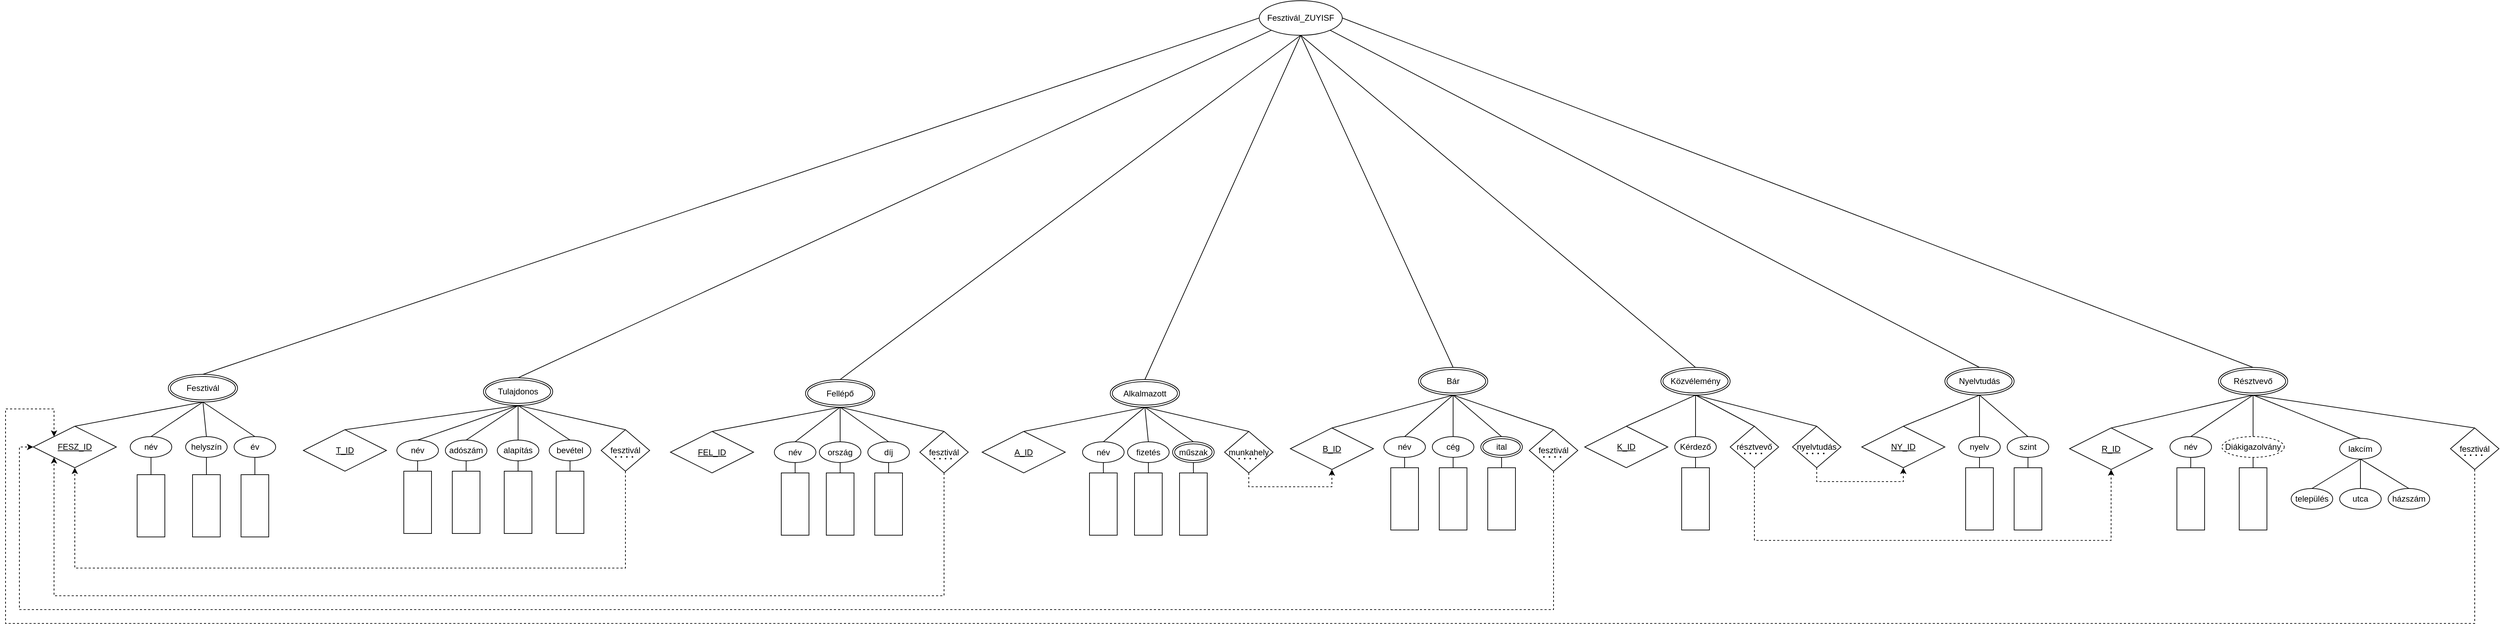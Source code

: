 <mxfile version="21.8.2" type="device">
  <diagram name="1 oldal" id="IYVcA7oQ9cyChjYhnWGt">
    <mxGraphModel dx="2390" dy="1263" grid="1" gridSize="10" guides="1" tooltips="1" connect="1" arrows="1" fold="1" page="1" pageScale="1" pageWidth="3300" pageHeight="4681" math="0" shadow="0">
      <root>
        <mxCell id="0" />
        <mxCell id="1" parent="0" />
        <mxCell id="JYLx7IT0yjpOkWcfXpyr-12" value="FEL_ID" style="shape=rhombus;perimeter=rhombusPerimeter;whiteSpace=wrap;html=1;align=center;fontStyle=4" parent="1" vertex="1">
          <mxGeometry x="1220" y="1172.5" width="120" height="60" as="geometry" />
        </mxCell>
        <mxCell id="JYLx7IT0yjpOkWcfXpyr-13" value="FESZ_ID" style="shape=rhombus;perimeter=rhombusPerimeter;whiteSpace=wrap;html=1;align=center;fontStyle=4" parent="1" vertex="1">
          <mxGeometry x="300" y="1165" width="120" height="60" as="geometry" />
        </mxCell>
        <mxCell id="JYLx7IT0yjpOkWcfXpyr-14" value="B_ID" style="shape=rhombus;perimeter=rhombusPerimeter;whiteSpace=wrap;html=1;align=center;fontStyle=4" parent="1" vertex="1">
          <mxGeometry x="2115" y="1167.5" width="120" height="60" as="geometry" />
        </mxCell>
        <mxCell id="JYLx7IT0yjpOkWcfXpyr-15" value="A_ID" style="shape=rhombus;perimeter=rhombusPerimeter;whiteSpace=wrap;html=1;align=center;fontStyle=4" parent="1" vertex="1">
          <mxGeometry x="1670" y="1172.5" width="120" height="60" as="geometry" />
        </mxCell>
        <mxCell id="JYLx7IT0yjpOkWcfXpyr-16" value="R_ID" style="shape=rhombus;perimeter=rhombusPerimeter;whiteSpace=wrap;html=1;align=center;fontStyle=4" parent="1" vertex="1">
          <mxGeometry x="3240" y="1167.5" width="120" height="60" as="geometry" />
        </mxCell>
        <mxCell id="JYLx7IT0yjpOkWcfXpyr-17" value="NY_ID" style="shape=rhombus;perimeter=rhombusPerimeter;whiteSpace=wrap;html=1;align=center;fontStyle=4" parent="1" vertex="1">
          <mxGeometry x="2940" y="1165" width="120" height="60" as="geometry" />
        </mxCell>
        <mxCell id="JYLx7IT0yjpOkWcfXpyr-18" value="T_ID" style="shape=rhombus;perimeter=rhombusPerimeter;whiteSpace=wrap;html=1;align=center;fontStyle=4" parent="1" vertex="1">
          <mxGeometry x="690" y="1170" width="120" height="60" as="geometry" />
        </mxCell>
        <mxCell id="JYLx7IT0yjpOkWcfXpyr-19" value="név" style="ellipse;whiteSpace=wrap;html=1;align=center;" parent="1" vertex="1">
          <mxGeometry x="1370" y="1187.5" width="60" height="30" as="geometry" />
        </mxCell>
        <mxCell id="JYLx7IT0yjpOkWcfXpyr-21" value="ország" style="ellipse;whiteSpace=wrap;html=1;align=center;" parent="1" vertex="1">
          <mxGeometry x="1435" y="1187.5" width="60" height="30" as="geometry" />
        </mxCell>
        <mxCell id="JYLx7IT0yjpOkWcfXpyr-22" value="díj" style="ellipse;whiteSpace=wrap;html=1;align=center;" parent="1" vertex="1">
          <mxGeometry x="1505" y="1187.5" width="60" height="30" as="geometry" />
        </mxCell>
        <mxCell id="JYLx7IT0yjpOkWcfXpyr-23" value="" style="endArrow=none;html=1;rounded=0;exitX=0.5;exitY=1;exitDx=0;exitDy=0;entryX=0.5;entryY=0;entryDx=0;entryDy=0;" parent="1" target="JYLx7IT0yjpOkWcfXpyr-12" edge="1">
          <mxGeometry relative="1" as="geometry">
            <mxPoint x="1465" y="1137.5" as="sourcePoint" />
            <mxPoint x="1885" y="1177.5" as="targetPoint" />
          </mxGeometry>
        </mxCell>
        <mxCell id="JYLx7IT0yjpOkWcfXpyr-24" value="" style="endArrow=none;html=1;rounded=0;exitX=0.5;exitY=1;exitDx=0;exitDy=0;entryX=0.5;entryY=0;entryDx=0;entryDy=0;" parent="1" target="JYLx7IT0yjpOkWcfXpyr-19" edge="1">
          <mxGeometry relative="1" as="geometry">
            <mxPoint x="1465" y="1137.5" as="sourcePoint" />
            <mxPoint x="1885" y="1177.5" as="targetPoint" />
          </mxGeometry>
        </mxCell>
        <mxCell id="JYLx7IT0yjpOkWcfXpyr-25" value="" style="endArrow=none;html=1;rounded=0;exitX=0.5;exitY=1;exitDx=0;exitDy=0;entryX=0.5;entryY=0;entryDx=0;entryDy=0;" parent="1" target="JYLx7IT0yjpOkWcfXpyr-21" edge="1">
          <mxGeometry relative="1" as="geometry">
            <mxPoint x="1465" y="1137.5" as="sourcePoint" />
            <mxPoint x="1885" y="1177.5" as="targetPoint" />
          </mxGeometry>
        </mxCell>
        <mxCell id="JYLx7IT0yjpOkWcfXpyr-26" value="" style="endArrow=none;html=1;rounded=0;exitX=0.5;exitY=1;exitDx=0;exitDy=0;entryX=0.5;entryY=0;entryDx=0;entryDy=0;" parent="1" target="JYLx7IT0yjpOkWcfXpyr-22" edge="1">
          <mxGeometry relative="1" as="geometry">
            <mxPoint x="1465" y="1137.5" as="sourcePoint" />
            <mxPoint x="1885" y="1177.5" as="targetPoint" />
          </mxGeometry>
        </mxCell>
        <mxCell id="JYLx7IT0yjpOkWcfXpyr-27" value="név" style="ellipse;whiteSpace=wrap;html=1;align=center;" parent="1" vertex="1">
          <mxGeometry x="440" y="1180" width="60" height="30" as="geometry" />
        </mxCell>
        <mxCell id="JYLx7IT0yjpOkWcfXpyr-28" value="helyszín" style="ellipse;whiteSpace=wrap;html=1;align=center;" parent="1" vertex="1">
          <mxGeometry x="520" y="1180" width="60" height="30" as="geometry" />
        </mxCell>
        <mxCell id="JYLx7IT0yjpOkWcfXpyr-29" value="év" style="ellipse;whiteSpace=wrap;html=1;align=center;" parent="1" vertex="1">
          <mxGeometry x="590" y="1180" width="60" height="30" as="geometry" />
        </mxCell>
        <mxCell id="JYLx7IT0yjpOkWcfXpyr-30" value="" style="endArrow=none;html=1;rounded=0;exitX=0.5;exitY=1;exitDx=0;exitDy=0;entryX=0.5;entryY=0;entryDx=0;entryDy=0;" parent="1" target="JYLx7IT0yjpOkWcfXpyr-27" edge="1">
          <mxGeometry relative="1" as="geometry">
            <mxPoint x="545.0" y="1130" as="sourcePoint" />
            <mxPoint x="785" y="990" as="targetPoint" />
          </mxGeometry>
        </mxCell>
        <mxCell id="JYLx7IT0yjpOkWcfXpyr-31" value="" style="endArrow=none;html=1;rounded=0;exitX=0.5;exitY=1;exitDx=0;exitDy=0;entryX=0.5;entryY=0;entryDx=0;entryDy=0;" parent="1" target="JYLx7IT0yjpOkWcfXpyr-28" edge="1">
          <mxGeometry relative="1" as="geometry">
            <mxPoint x="545.0" y="1130" as="sourcePoint" />
            <mxPoint x="785" y="990" as="targetPoint" />
          </mxGeometry>
        </mxCell>
        <mxCell id="JYLx7IT0yjpOkWcfXpyr-32" value="" style="endArrow=none;html=1;rounded=0;exitX=0.5;exitY=1;exitDx=0;exitDy=0;entryX=0.5;entryY=0;entryDx=0;entryDy=0;" parent="1" target="JYLx7IT0yjpOkWcfXpyr-29" edge="1">
          <mxGeometry relative="1" as="geometry">
            <mxPoint x="545.0" y="1130" as="sourcePoint" />
            <mxPoint x="785" y="990" as="targetPoint" />
          </mxGeometry>
        </mxCell>
        <mxCell id="JYLx7IT0yjpOkWcfXpyr-33" value="" style="endArrow=none;html=1;rounded=0;exitX=0.5;exitY=1;exitDx=0;exitDy=0;entryX=0.5;entryY=0;entryDx=0;entryDy=0;" parent="1" target="JYLx7IT0yjpOkWcfXpyr-13" edge="1">
          <mxGeometry relative="1" as="geometry">
            <mxPoint x="545.0" y="1130" as="sourcePoint" />
            <mxPoint x="785" y="990" as="targetPoint" />
          </mxGeometry>
        </mxCell>
        <mxCell id="JYLx7IT0yjpOkWcfXpyr-34" value="név" style="ellipse;whiteSpace=wrap;html=1;align=center;" parent="1" vertex="1">
          <mxGeometry x="2250" y="1180" width="60" height="30" as="geometry" />
        </mxCell>
        <mxCell id="JYLx7IT0yjpOkWcfXpyr-35" value="cég" style="ellipse;whiteSpace=wrap;html=1;align=center;" parent="1" vertex="1">
          <mxGeometry x="2320" y="1180" width="60" height="30" as="geometry" />
        </mxCell>
        <mxCell id="JYLx7IT0yjpOkWcfXpyr-36" value="ital" style="ellipse;shape=doubleEllipse;margin=3;whiteSpace=wrap;html=1;align=center;" parent="1" vertex="1">
          <mxGeometry x="2390" y="1180" width="60" height="30" as="geometry" />
        </mxCell>
        <mxCell id="JYLx7IT0yjpOkWcfXpyr-37" value="" style="endArrow=none;html=1;rounded=0;exitX=0.5;exitY=1;exitDx=0;exitDy=0;entryX=0.5;entryY=0;entryDx=0;entryDy=0;" parent="1" target="JYLx7IT0yjpOkWcfXpyr-34" edge="1">
          <mxGeometry relative="1" as="geometry">
            <mxPoint x="2350" y="1120.0" as="sourcePoint" />
            <mxPoint x="2620" y="780" as="targetPoint" />
          </mxGeometry>
        </mxCell>
        <mxCell id="JYLx7IT0yjpOkWcfXpyr-38" value="" style="endArrow=none;html=1;rounded=0;exitX=0.5;exitY=1;exitDx=0;exitDy=0;entryX=0.5;entryY=0;entryDx=0;entryDy=0;" parent="1" target="JYLx7IT0yjpOkWcfXpyr-35" edge="1">
          <mxGeometry relative="1" as="geometry">
            <mxPoint x="2350" y="1120.0" as="sourcePoint" />
            <mxPoint x="2620" y="780" as="targetPoint" />
          </mxGeometry>
        </mxCell>
        <mxCell id="JYLx7IT0yjpOkWcfXpyr-39" value="" style="endArrow=none;html=1;rounded=0;exitX=0.5;exitY=1;exitDx=0;exitDy=0;entryX=0.5;entryY=0;entryDx=0;entryDy=0;" parent="1" target="JYLx7IT0yjpOkWcfXpyr-36" edge="1">
          <mxGeometry relative="1" as="geometry">
            <mxPoint x="2350" y="1120.0" as="sourcePoint" />
            <mxPoint x="2620" y="780" as="targetPoint" />
          </mxGeometry>
        </mxCell>
        <mxCell id="JYLx7IT0yjpOkWcfXpyr-40" value="" style="endArrow=none;html=1;rounded=0;exitX=0.5;exitY=1;exitDx=0;exitDy=0;entryX=0.5;entryY=0;entryDx=0;entryDy=0;" parent="1" target="JYLx7IT0yjpOkWcfXpyr-14" edge="1">
          <mxGeometry relative="1" as="geometry">
            <mxPoint x="2350" y="1120.0" as="sourcePoint" />
            <mxPoint x="2620" y="780" as="targetPoint" />
          </mxGeometry>
        </mxCell>
        <mxCell id="JYLx7IT0yjpOkWcfXpyr-41" value="név" style="ellipse;whiteSpace=wrap;html=1;align=center;" parent="1" vertex="1">
          <mxGeometry x="1815" y="1187.5" width="60" height="30" as="geometry" />
        </mxCell>
        <mxCell id="JYLx7IT0yjpOkWcfXpyr-42" value="fizetés" style="ellipse;whiteSpace=wrap;html=1;align=center;" parent="1" vertex="1">
          <mxGeometry x="1880" y="1187.5" width="60" height="30" as="geometry" />
        </mxCell>
        <mxCell id="JYLx7IT0yjpOkWcfXpyr-43" value="műszak" style="ellipse;shape=doubleEllipse;margin=3;whiteSpace=wrap;html=1;align=center;" parent="1" vertex="1">
          <mxGeometry x="1945" y="1187.5" width="60" height="30" as="geometry" />
        </mxCell>
        <mxCell id="JYLx7IT0yjpOkWcfXpyr-44" value="" style="endArrow=none;html=1;rounded=0;exitX=0.5;exitY=1;exitDx=0;exitDy=0;entryX=0.5;entryY=0;entryDx=0;entryDy=0;" parent="1" target="JYLx7IT0yjpOkWcfXpyr-41" edge="1">
          <mxGeometry relative="1" as="geometry">
            <mxPoint x="1905.0" y="1137.5" as="sourcePoint" />
            <mxPoint x="1885" y="1337.5" as="targetPoint" />
          </mxGeometry>
        </mxCell>
        <mxCell id="JYLx7IT0yjpOkWcfXpyr-45" value="" style="endArrow=none;html=1;rounded=0;exitX=0.5;exitY=0;exitDx=0;exitDy=0;entryX=0.5;entryY=1;entryDx=0;entryDy=0;" parent="1" source="JYLx7IT0yjpOkWcfXpyr-42" edge="1">
          <mxGeometry relative="1" as="geometry">
            <mxPoint x="1725" y="1137.5" as="sourcePoint" />
            <mxPoint x="1905.0" y="1137.5" as="targetPoint" />
          </mxGeometry>
        </mxCell>
        <mxCell id="JYLx7IT0yjpOkWcfXpyr-46" value="" style="endArrow=none;html=1;rounded=0;entryX=0.5;entryY=1;entryDx=0;entryDy=0;exitX=0.5;exitY=0;exitDx=0;exitDy=0;" parent="1" source="JYLx7IT0yjpOkWcfXpyr-43" edge="1">
          <mxGeometry relative="1" as="geometry">
            <mxPoint x="1725" y="1137.5" as="sourcePoint" />
            <mxPoint x="1905.0" y="1137.5" as="targetPoint" />
          </mxGeometry>
        </mxCell>
        <mxCell id="JYLx7IT0yjpOkWcfXpyr-47" value="" style="endArrow=none;html=1;rounded=0;entryX=0.5;entryY=1;entryDx=0;entryDy=0;exitX=0.5;exitY=0;exitDx=0;exitDy=0;" parent="1" source="JYLx7IT0yjpOkWcfXpyr-15" edge="1">
          <mxGeometry relative="1" as="geometry">
            <mxPoint x="1725" y="1137.5" as="sourcePoint" />
            <mxPoint x="1905.0" y="1137.5" as="targetPoint" />
          </mxGeometry>
        </mxCell>
        <mxCell id="JYLx7IT0yjpOkWcfXpyr-48" value="név" style="ellipse;whiteSpace=wrap;html=1;align=center;" parent="1" vertex="1">
          <mxGeometry x="3385" y="1180" width="60" height="30" as="geometry" />
        </mxCell>
        <mxCell id="JYLx7IT0yjpOkWcfXpyr-49" value="lakcím" style="ellipse;whiteSpace=wrap;html=1;align=center;" parent="1" vertex="1">
          <mxGeometry x="3630" y="1182.5" width="60" height="30" as="geometry" />
        </mxCell>
        <mxCell id="JYLx7IT0yjpOkWcfXpyr-51" value="Diákigazolvány" style="ellipse;whiteSpace=wrap;html=1;align=center;dashed=1;" parent="1" vertex="1">
          <mxGeometry x="3460" y="1180" width="90" height="30" as="geometry" />
        </mxCell>
        <mxCell id="JYLx7IT0yjpOkWcfXpyr-52" value="település" style="ellipse;whiteSpace=wrap;html=1;align=center;" parent="1" vertex="1">
          <mxGeometry x="3560" y="1255" width="60" height="30" as="geometry" />
        </mxCell>
        <mxCell id="JYLx7IT0yjpOkWcfXpyr-53" value="utca" style="ellipse;whiteSpace=wrap;html=1;align=center;" parent="1" vertex="1">
          <mxGeometry x="3630" y="1255" width="60" height="30" as="geometry" />
        </mxCell>
        <mxCell id="JYLx7IT0yjpOkWcfXpyr-54" value="házszám" style="ellipse;whiteSpace=wrap;html=1;align=center;" parent="1" vertex="1">
          <mxGeometry x="3700" y="1255" width="60" height="30" as="geometry" />
        </mxCell>
        <mxCell id="JYLx7IT0yjpOkWcfXpyr-55" value="" style="endArrow=none;html=1;rounded=0;entryX=0.5;entryY=1;entryDx=0;entryDy=0;exitX=0.5;exitY=0;exitDx=0;exitDy=0;" parent="1" source="JYLx7IT0yjpOkWcfXpyr-48" target="2PH9vJhA5PezDJRlQtpC-37" edge="1">
          <mxGeometry relative="1" as="geometry">
            <mxPoint x="3385" y="1287.5" as="sourcePoint" />
            <mxPoint x="3505" y="1137.5" as="targetPoint" />
          </mxGeometry>
        </mxCell>
        <mxCell id="JYLx7IT0yjpOkWcfXpyr-56" value="" style="endArrow=none;html=1;rounded=0;entryX=0.5;entryY=0;entryDx=0;entryDy=0;" parent="1" source="2PH9vJhA5PezDJRlQtpC-37" target="JYLx7IT0yjpOkWcfXpyr-51" edge="1">
          <mxGeometry relative="1" as="geometry">
            <mxPoint x="3505" y="1137.5" as="sourcePoint" />
            <mxPoint x="3545" y="1287.5" as="targetPoint" />
          </mxGeometry>
        </mxCell>
        <mxCell id="JYLx7IT0yjpOkWcfXpyr-58" value="" style="endArrow=none;html=1;rounded=0;exitX=0.5;exitY=1;exitDx=0;exitDy=0;entryX=0.5;entryY=0;entryDx=0;entryDy=0;" parent="1" source="2PH9vJhA5PezDJRlQtpC-37" target="JYLx7IT0yjpOkWcfXpyr-16" edge="1">
          <mxGeometry relative="1" as="geometry">
            <mxPoint x="3505" y="1137.5" as="sourcePoint" />
            <mxPoint x="3540" y="1287.5" as="targetPoint" />
          </mxGeometry>
        </mxCell>
        <mxCell id="JYLx7IT0yjpOkWcfXpyr-59" value="" style="endArrow=none;html=1;rounded=0;exitX=0.5;exitY=1;exitDx=0;exitDy=0;entryX=0.5;entryY=0;entryDx=0;entryDy=0;" parent="1" source="2PH9vJhA5PezDJRlQtpC-37" target="JYLx7IT0yjpOkWcfXpyr-49" edge="1">
          <mxGeometry relative="1" as="geometry">
            <mxPoint x="3505" y="1137.5" as="sourcePoint" />
            <mxPoint x="3540" y="1287.5" as="targetPoint" />
          </mxGeometry>
        </mxCell>
        <mxCell id="JYLx7IT0yjpOkWcfXpyr-60" value="" style="endArrow=none;html=1;rounded=0;entryX=0.5;entryY=1;entryDx=0;entryDy=0;exitX=0.5;exitY=0;exitDx=0;exitDy=0;" parent="1" source="JYLx7IT0yjpOkWcfXpyr-52" target="JYLx7IT0yjpOkWcfXpyr-49" edge="1">
          <mxGeometry relative="1" as="geometry">
            <mxPoint x="3380" y="1287.5" as="sourcePoint" />
            <mxPoint x="3540" y="1287.5" as="targetPoint" />
          </mxGeometry>
        </mxCell>
        <mxCell id="JYLx7IT0yjpOkWcfXpyr-61" value="" style="endArrow=none;html=1;rounded=0;entryX=0.5;entryY=1;entryDx=0;entryDy=0;exitX=0.5;exitY=0;exitDx=0;exitDy=0;" parent="1" source="JYLx7IT0yjpOkWcfXpyr-53" target="JYLx7IT0yjpOkWcfXpyr-49" edge="1">
          <mxGeometry relative="1" as="geometry">
            <mxPoint x="3380" y="1287.5" as="sourcePoint" />
            <mxPoint x="3540" y="1287.5" as="targetPoint" />
          </mxGeometry>
        </mxCell>
        <mxCell id="JYLx7IT0yjpOkWcfXpyr-62" value="" style="endArrow=none;html=1;rounded=0;entryX=0.5;entryY=1;entryDx=0;entryDy=0;exitX=0.5;exitY=0;exitDx=0;exitDy=0;" parent="1" source="JYLx7IT0yjpOkWcfXpyr-54" target="JYLx7IT0yjpOkWcfXpyr-49" edge="1">
          <mxGeometry relative="1" as="geometry">
            <mxPoint x="3380" y="1287.5" as="sourcePoint" />
            <mxPoint x="3540" y="1287.5" as="targetPoint" />
          </mxGeometry>
        </mxCell>
        <mxCell id="JYLx7IT0yjpOkWcfXpyr-63" value="nyelv" style="ellipse;whiteSpace=wrap;html=1;align=center;" parent="1" vertex="1">
          <mxGeometry x="3080" y="1180" width="60" height="30" as="geometry" />
        </mxCell>
        <mxCell id="JYLx7IT0yjpOkWcfXpyr-64" value="szint" style="ellipse;whiteSpace=wrap;html=1;align=center;" parent="1" vertex="1">
          <mxGeometry x="3150" y="1180" width="60" height="30" as="geometry" />
        </mxCell>
        <mxCell id="JYLx7IT0yjpOkWcfXpyr-65" value="" style="endArrow=none;html=1;rounded=0;entryX=0.5;entryY=1;entryDx=0;entryDy=0;exitX=0.5;exitY=0;exitDx=0;exitDy=0;" parent="1" source="JYLx7IT0yjpOkWcfXpyr-63" edge="1">
          <mxGeometry relative="1" as="geometry">
            <mxPoint x="2470" y="1165" as="sourcePoint" />
            <mxPoint x="3110" y="1120" as="targetPoint" />
          </mxGeometry>
        </mxCell>
        <mxCell id="JYLx7IT0yjpOkWcfXpyr-66" value="" style="endArrow=none;html=1;rounded=0;entryX=0.5;entryY=1;entryDx=0;entryDy=0;exitX=0.5;exitY=0;exitDx=0;exitDy=0;" parent="1" source="JYLx7IT0yjpOkWcfXpyr-64" edge="1">
          <mxGeometry relative="1" as="geometry">
            <mxPoint x="2470" y="1165" as="sourcePoint" />
            <mxPoint x="3110" y="1120" as="targetPoint" />
          </mxGeometry>
        </mxCell>
        <mxCell id="JYLx7IT0yjpOkWcfXpyr-67" value="" style="endArrow=none;html=1;rounded=0;exitX=0.5;exitY=1;exitDx=0;exitDy=0;entryX=0.5;entryY=0;entryDx=0;entryDy=0;" parent="1" target="JYLx7IT0yjpOkWcfXpyr-17" edge="1">
          <mxGeometry relative="1" as="geometry">
            <mxPoint x="3110" y="1120" as="sourcePoint" />
            <mxPoint x="2630" y="1165" as="targetPoint" />
          </mxGeometry>
        </mxCell>
        <mxCell id="JYLx7IT0yjpOkWcfXpyr-68" value="név" style="ellipse;whiteSpace=wrap;html=1;align=center;" parent="1" vertex="1">
          <mxGeometry x="825" y="1185" width="60" height="30" as="geometry" />
        </mxCell>
        <mxCell id="JYLx7IT0yjpOkWcfXpyr-69" value="adószám" style="ellipse;whiteSpace=wrap;html=1;align=center;" parent="1" vertex="1">
          <mxGeometry x="895" y="1185" width="60" height="30" as="geometry" />
        </mxCell>
        <mxCell id="JYLx7IT0yjpOkWcfXpyr-70" value="alapítás" style="ellipse;whiteSpace=wrap;html=1;align=center;" parent="1" vertex="1">
          <mxGeometry x="970" y="1185" width="60" height="30" as="geometry" />
        </mxCell>
        <mxCell id="JYLx7IT0yjpOkWcfXpyr-71" value="bevétel" style="ellipse;whiteSpace=wrap;html=1;align=center;" parent="1" vertex="1">
          <mxGeometry x="1045" y="1185" width="60" height="30" as="geometry" />
        </mxCell>
        <mxCell id="JYLx7IT0yjpOkWcfXpyr-72" value="" style="endArrow=none;html=1;rounded=0;entryX=0.5;entryY=1;entryDx=0;entryDy=0;exitX=0.5;exitY=0;exitDx=0;exitDy=0;" parent="1" source="JYLx7IT0yjpOkWcfXpyr-68" edge="1">
          <mxGeometry relative="1" as="geometry">
            <mxPoint x="810" y="1195" as="sourcePoint" />
            <mxPoint x="1000.0" y="1135" as="targetPoint" />
          </mxGeometry>
        </mxCell>
        <mxCell id="JYLx7IT0yjpOkWcfXpyr-73" value="" style="endArrow=none;html=1;rounded=0;exitX=0.5;exitY=0;exitDx=0;exitDy=0;" parent="1" source="JYLx7IT0yjpOkWcfXpyr-69" edge="1">
          <mxGeometry relative="1" as="geometry">
            <mxPoint x="810" y="1195" as="sourcePoint" />
            <mxPoint x="1000" y="1135" as="targetPoint" />
          </mxGeometry>
        </mxCell>
        <mxCell id="JYLx7IT0yjpOkWcfXpyr-74" value="" style="endArrow=none;html=1;rounded=0;entryX=0.5;entryY=1;entryDx=0;entryDy=0;exitX=0.5;exitY=0;exitDx=0;exitDy=0;" parent="1" source="JYLx7IT0yjpOkWcfXpyr-70" edge="1">
          <mxGeometry relative="1" as="geometry">
            <mxPoint x="810" y="1195" as="sourcePoint" />
            <mxPoint x="1000.0" y="1135" as="targetPoint" />
          </mxGeometry>
        </mxCell>
        <mxCell id="JYLx7IT0yjpOkWcfXpyr-75" value="" style="endArrow=none;html=1;rounded=0;entryX=0.5;entryY=1;entryDx=0;entryDy=0;exitX=0.5;exitY=0;exitDx=0;exitDy=0;" parent="1" source="JYLx7IT0yjpOkWcfXpyr-71" target="2PH9vJhA5PezDJRlQtpC-2" edge="1">
          <mxGeometry relative="1" as="geometry">
            <mxPoint x="810" y="1195" as="sourcePoint" />
            <mxPoint x="1000.0" y="1135" as="targetPoint" />
          </mxGeometry>
        </mxCell>
        <mxCell id="JYLx7IT0yjpOkWcfXpyr-76" value="" style="endArrow=none;html=1;rounded=0;entryX=0.5;entryY=1;entryDx=0;entryDy=0;exitX=0.5;exitY=0;exitDx=0;exitDy=0;" parent="1" source="JYLx7IT0yjpOkWcfXpyr-18" edge="1">
          <mxGeometry relative="1" as="geometry">
            <mxPoint x="810" y="1195" as="sourcePoint" />
            <mxPoint x="1000.0" y="1135" as="targetPoint" />
          </mxGeometry>
        </mxCell>
        <mxCell id="JYLx7IT0yjpOkWcfXpyr-77" value="" style="rounded=0;whiteSpace=wrap;html=1;rotation=90;" parent="1" vertex="1">
          <mxGeometry x="1865" y="1257.5" width="90" height="40" as="geometry" />
        </mxCell>
        <mxCell id="JYLx7IT0yjpOkWcfXpyr-78" value="" style="rounded=0;whiteSpace=wrap;html=1;rotation=90;" parent="1" vertex="1">
          <mxGeometry x="1800" y="1257.5" width="90" height="40" as="geometry" />
        </mxCell>
        <mxCell id="JYLx7IT0yjpOkWcfXpyr-79" value="" style="endArrow=none;html=1;rounded=0;exitX=0;exitY=0.5;exitDx=0;exitDy=0;entryX=0.5;entryY=1;entryDx=0;entryDy=0;" parent="1" source="JYLx7IT0yjpOkWcfXpyr-77" target="JYLx7IT0yjpOkWcfXpyr-42" edge="1">
          <mxGeometry relative="1" as="geometry">
            <mxPoint x="1850" y="1297.5" as="sourcePoint" />
            <mxPoint x="2010" y="1297.5" as="targetPoint" />
          </mxGeometry>
        </mxCell>
        <mxCell id="JYLx7IT0yjpOkWcfXpyr-80" value="" style="endArrow=none;html=1;rounded=0;exitX=0;exitY=0.5;exitDx=0;exitDy=0;entryX=0.5;entryY=1;entryDx=0;entryDy=0;" parent="1" source="JYLx7IT0yjpOkWcfXpyr-78" target="JYLx7IT0yjpOkWcfXpyr-41" edge="1">
          <mxGeometry relative="1" as="geometry">
            <mxPoint x="1800" y="1257.5" as="sourcePoint" />
            <mxPoint x="1960" y="1257.5" as="targetPoint" />
          </mxGeometry>
        </mxCell>
        <mxCell id="JYLx7IT0yjpOkWcfXpyr-81" value="" style="rounded=0;whiteSpace=wrap;html=1;rotation=90;" parent="1" vertex="1">
          <mxGeometry x="1490" y="1257.5" width="90" height="40" as="geometry" />
        </mxCell>
        <mxCell id="JYLx7IT0yjpOkWcfXpyr-82" value="" style="rounded=0;whiteSpace=wrap;html=1;rotation=90;" parent="1" vertex="1">
          <mxGeometry x="1420" y="1257.5" width="90" height="40" as="geometry" />
        </mxCell>
        <mxCell id="JYLx7IT0yjpOkWcfXpyr-83" value="" style="rounded=0;whiteSpace=wrap;html=1;rotation=90;" parent="1" vertex="1">
          <mxGeometry x="1355" y="1257.5" width="90" height="40" as="geometry" />
        </mxCell>
        <mxCell id="JYLx7IT0yjpOkWcfXpyr-84" value="" style="endArrow=none;html=1;rounded=0;exitX=0;exitY=0.5;exitDx=0;exitDy=0;entryX=0.5;entryY=1;entryDx=0;entryDy=0;" parent="1" source="JYLx7IT0yjpOkWcfXpyr-83" target="JYLx7IT0yjpOkWcfXpyr-19" edge="1">
          <mxGeometry relative="1" as="geometry">
            <mxPoint x="1695" y="1257.5" as="sourcePoint" />
            <mxPoint x="1855" y="1257.5" as="targetPoint" />
          </mxGeometry>
        </mxCell>
        <mxCell id="JYLx7IT0yjpOkWcfXpyr-85" value="" style="endArrow=none;html=1;rounded=0;exitX=0;exitY=0.5;exitDx=0;exitDy=0;entryX=0.5;entryY=1;entryDx=0;entryDy=0;" parent="1" source="JYLx7IT0yjpOkWcfXpyr-82" target="JYLx7IT0yjpOkWcfXpyr-21" edge="1">
          <mxGeometry relative="1" as="geometry">
            <mxPoint x="1575" y="1257.5" as="sourcePoint" />
            <mxPoint x="1735" y="1257.5" as="targetPoint" />
          </mxGeometry>
        </mxCell>
        <mxCell id="JYLx7IT0yjpOkWcfXpyr-86" value="" style="endArrow=none;html=1;rounded=0;exitX=0;exitY=0.5;exitDx=0;exitDy=0;entryX=0.5;entryY=1;entryDx=0;entryDy=0;" parent="1" source="JYLx7IT0yjpOkWcfXpyr-81" target="JYLx7IT0yjpOkWcfXpyr-22" edge="1">
          <mxGeometry relative="1" as="geometry">
            <mxPoint x="1570" y="1257.5" as="sourcePoint" />
            <mxPoint x="1730" y="1257.5" as="targetPoint" />
          </mxGeometry>
        </mxCell>
        <mxCell id="JYLx7IT0yjpOkWcfXpyr-87" value="" style="rounded=0;whiteSpace=wrap;html=1;rotation=90;" parent="1" vertex="1">
          <mxGeometry x="575" y="1260" width="90" height="40" as="geometry" />
        </mxCell>
        <mxCell id="JYLx7IT0yjpOkWcfXpyr-88" value="" style="rounded=0;whiteSpace=wrap;html=1;rotation=90;" parent="1" vertex="1">
          <mxGeometry x="505" y="1260" width="90" height="40" as="geometry" />
        </mxCell>
        <mxCell id="JYLx7IT0yjpOkWcfXpyr-89" value="" style="rounded=0;whiteSpace=wrap;html=1;rotation=90;" parent="1" vertex="1">
          <mxGeometry x="425" y="1260" width="90" height="40" as="geometry" />
        </mxCell>
        <mxCell id="JYLx7IT0yjpOkWcfXpyr-90" value="" style="endArrow=none;html=1;rounded=0;exitX=0;exitY=0.5;exitDx=0;exitDy=0;entryX=0.5;entryY=1;entryDx=0;entryDy=0;" parent="1" source="JYLx7IT0yjpOkWcfXpyr-89" target="JYLx7IT0yjpOkWcfXpyr-27" edge="1">
          <mxGeometry relative="1" as="geometry">
            <mxPoint x="455" y="1160" as="sourcePoint" />
            <mxPoint x="615" y="1160" as="targetPoint" />
          </mxGeometry>
        </mxCell>
        <mxCell id="JYLx7IT0yjpOkWcfXpyr-91" value="" style="endArrow=none;html=1;rounded=0;exitX=0;exitY=0.5;exitDx=0;exitDy=0;entryX=0.5;entryY=1;entryDx=0;entryDy=0;" parent="1" source="JYLx7IT0yjpOkWcfXpyr-88" target="JYLx7IT0yjpOkWcfXpyr-28" edge="1">
          <mxGeometry relative="1" as="geometry">
            <mxPoint x="455" y="1160" as="sourcePoint" />
            <mxPoint x="615" y="1160" as="targetPoint" />
          </mxGeometry>
        </mxCell>
        <mxCell id="JYLx7IT0yjpOkWcfXpyr-92" value="" style="endArrow=none;html=1;rounded=0;exitX=0;exitY=0.5;exitDx=0;exitDy=0;entryX=0.5;entryY=1;entryDx=0;entryDy=0;" parent="1" source="JYLx7IT0yjpOkWcfXpyr-87" target="JYLx7IT0yjpOkWcfXpyr-29" edge="1">
          <mxGeometry relative="1" as="geometry">
            <mxPoint x="455" y="1160" as="sourcePoint" />
            <mxPoint x="615" y="1160" as="targetPoint" />
          </mxGeometry>
        </mxCell>
        <mxCell id="JYLx7IT0yjpOkWcfXpyr-93" value="" style="rounded=0;whiteSpace=wrap;html=1;rotation=90;" parent="1" vertex="1">
          <mxGeometry x="3065" y="1250" width="90" height="40" as="geometry" />
        </mxCell>
        <mxCell id="JYLx7IT0yjpOkWcfXpyr-94" value="" style="rounded=0;whiteSpace=wrap;html=1;rotation=90;" parent="1" vertex="1">
          <mxGeometry x="3135" y="1250" width="90" height="40" as="geometry" />
        </mxCell>
        <mxCell id="JYLx7IT0yjpOkWcfXpyr-95" value="" style="endArrow=none;html=1;rounded=0;entryX=0.5;entryY=1;entryDx=0;entryDy=0;exitX=0;exitY=0.5;exitDx=0;exitDy=0;" parent="1" source="JYLx7IT0yjpOkWcfXpyr-93" target="JYLx7IT0yjpOkWcfXpyr-63" edge="1">
          <mxGeometry relative="1" as="geometry">
            <mxPoint x="2780" y="1245" as="sourcePoint" />
            <mxPoint x="2940" y="1245" as="targetPoint" />
          </mxGeometry>
        </mxCell>
        <mxCell id="JYLx7IT0yjpOkWcfXpyr-96" value="" style="endArrow=none;html=1;rounded=0;entryX=0.5;entryY=1;entryDx=0;entryDy=0;exitX=0;exitY=0.5;exitDx=0;exitDy=0;" parent="1" source="JYLx7IT0yjpOkWcfXpyr-94" target="JYLx7IT0yjpOkWcfXpyr-64" edge="1">
          <mxGeometry relative="1" as="geometry">
            <mxPoint x="2780" y="1245" as="sourcePoint" />
            <mxPoint x="2940" y="1245" as="targetPoint" />
          </mxGeometry>
        </mxCell>
        <mxCell id="JYLx7IT0yjpOkWcfXpyr-97" value="" style="rounded=0;whiteSpace=wrap;html=1;rotation=90;" parent="1" vertex="1">
          <mxGeometry x="2305" y="1250" width="90" height="40" as="geometry" />
        </mxCell>
        <mxCell id="JYLx7IT0yjpOkWcfXpyr-98" value="" style="rounded=0;whiteSpace=wrap;html=1;rotation=90;" parent="1" vertex="1">
          <mxGeometry x="2235" y="1250" width="90" height="40" as="geometry" />
        </mxCell>
        <mxCell id="JYLx7IT0yjpOkWcfXpyr-99" value="" style="endArrow=none;html=1;rounded=0;exitX=0;exitY=0.5;exitDx=0;exitDy=0;" parent="1" source="JYLx7IT0yjpOkWcfXpyr-98" target="JYLx7IT0yjpOkWcfXpyr-34" edge="1">
          <mxGeometry relative="1" as="geometry">
            <mxPoint x="2270" y="1260" as="sourcePoint" />
            <mxPoint x="2430" y="1260" as="targetPoint" />
          </mxGeometry>
        </mxCell>
        <mxCell id="JYLx7IT0yjpOkWcfXpyr-100" value="" style="endArrow=none;html=1;rounded=0;exitX=0;exitY=0.5;exitDx=0;exitDy=0;entryX=0.5;entryY=1;entryDx=0;entryDy=0;" parent="1" source="JYLx7IT0yjpOkWcfXpyr-97" target="JYLx7IT0yjpOkWcfXpyr-35" edge="1">
          <mxGeometry relative="1" as="geometry">
            <mxPoint x="2450" y="1310" as="sourcePoint" />
            <mxPoint x="2430" y="1260" as="targetPoint" />
          </mxGeometry>
        </mxCell>
        <mxCell id="JYLx7IT0yjpOkWcfXpyr-101" value="" style="rounded=0;whiteSpace=wrap;html=1;rotation=90;" parent="1" vertex="1">
          <mxGeometry x="3370" y="1250" width="90" height="40" as="geometry" />
        </mxCell>
        <mxCell id="JYLx7IT0yjpOkWcfXpyr-111" value="" style="rounded=0;whiteSpace=wrap;html=1;rotation=90;" parent="1" vertex="1">
          <mxGeometry x="810" y="1255" width="90" height="40" as="geometry" />
        </mxCell>
        <mxCell id="JYLx7IT0yjpOkWcfXpyr-112" value="" style="rounded=0;whiteSpace=wrap;html=1;rotation=90;" parent="1" vertex="1">
          <mxGeometry x="880" y="1255" width="90" height="40" as="geometry" />
        </mxCell>
        <mxCell id="JYLx7IT0yjpOkWcfXpyr-113" value="" style="rounded=0;whiteSpace=wrap;html=1;rotation=90;" parent="1" vertex="1">
          <mxGeometry x="955" y="1255" width="90" height="40" as="geometry" />
        </mxCell>
        <mxCell id="JYLx7IT0yjpOkWcfXpyr-114" value="" style="rounded=0;whiteSpace=wrap;html=1;rotation=90;" parent="1" vertex="1">
          <mxGeometry x="1030" y="1255" width="90" height="40" as="geometry" />
        </mxCell>
        <mxCell id="JYLx7IT0yjpOkWcfXpyr-115" value="" style="endArrow=none;html=1;rounded=0;exitX=0;exitY=0.5;exitDx=0;exitDy=0;entryX=0.5;entryY=1;entryDx=0;entryDy=0;" parent="1" source="JYLx7IT0yjpOkWcfXpyr-111" target="JYLx7IT0yjpOkWcfXpyr-68" edge="1">
          <mxGeometry relative="1" as="geometry">
            <mxPoint x="740" y="1285" as="sourcePoint" />
            <mxPoint x="900" y="1285" as="targetPoint" />
          </mxGeometry>
        </mxCell>
        <mxCell id="JYLx7IT0yjpOkWcfXpyr-116" value="" style="endArrow=none;html=1;rounded=0;exitX=0;exitY=0.5;exitDx=0;exitDy=0;entryX=0.5;entryY=1;entryDx=0;entryDy=0;" parent="1" source="JYLx7IT0yjpOkWcfXpyr-112" target="JYLx7IT0yjpOkWcfXpyr-69" edge="1">
          <mxGeometry relative="1" as="geometry">
            <mxPoint x="740" y="1285" as="sourcePoint" />
            <mxPoint x="900" y="1285" as="targetPoint" />
          </mxGeometry>
        </mxCell>
        <mxCell id="JYLx7IT0yjpOkWcfXpyr-117" value="" style="endArrow=none;html=1;rounded=0;exitX=0;exitY=0.5;exitDx=0;exitDy=0;entryX=0.5;entryY=1;entryDx=0;entryDy=0;" parent="1" source="JYLx7IT0yjpOkWcfXpyr-113" target="JYLx7IT0yjpOkWcfXpyr-70" edge="1">
          <mxGeometry relative="1" as="geometry">
            <mxPoint x="740" y="1285" as="sourcePoint" />
            <mxPoint x="900" y="1285" as="targetPoint" />
          </mxGeometry>
        </mxCell>
        <mxCell id="JYLx7IT0yjpOkWcfXpyr-118" value="" style="endArrow=none;html=1;rounded=0;exitX=0;exitY=0.5;exitDx=0;exitDy=0;entryX=0.5;entryY=1;entryDx=0;entryDy=0;" parent="1" source="JYLx7IT0yjpOkWcfXpyr-114" target="JYLx7IT0yjpOkWcfXpyr-71" edge="1">
          <mxGeometry relative="1" as="geometry">
            <mxPoint x="740" y="1285" as="sourcePoint" />
            <mxPoint x="900" y="1285" as="targetPoint" />
          </mxGeometry>
        </mxCell>
        <mxCell id="2PH9vJhA5PezDJRlQtpC-1" value="Fesztivál" style="ellipse;shape=doubleEllipse;margin=3;whiteSpace=wrap;html=1;align=center;" vertex="1" parent="1">
          <mxGeometry x="495" y="1090" width="100" height="40" as="geometry" />
        </mxCell>
        <mxCell id="2PH9vJhA5PezDJRlQtpC-2" value="Tulajdonos" style="ellipse;shape=doubleEllipse;margin=3;whiteSpace=wrap;html=1;align=center;" vertex="1" parent="1">
          <mxGeometry x="950" y="1095" width="100" height="40" as="geometry" />
        </mxCell>
        <mxCell id="2PH9vJhA5PezDJRlQtpC-3" value="Fellépő" style="ellipse;shape=doubleEllipse;margin=3;whiteSpace=wrap;html=1;align=center;" vertex="1" parent="1">
          <mxGeometry x="1415" y="1097.5" width="100" height="40" as="geometry" />
        </mxCell>
        <mxCell id="2PH9vJhA5PezDJRlQtpC-4" value="" style="rounded=0;whiteSpace=wrap;html=1;rotation=90;" vertex="1" parent="1">
          <mxGeometry x="1930" y="1257.5" width="90" height="40" as="geometry" />
        </mxCell>
        <mxCell id="2PH9vJhA5PezDJRlQtpC-5" value="" style="endArrow=none;html=1;rounded=0;entryX=0;entryY=0.5;entryDx=0;entryDy=0;exitX=0.5;exitY=1;exitDx=0;exitDy=0;" edge="1" parent="1" source="JYLx7IT0yjpOkWcfXpyr-43" target="2PH9vJhA5PezDJRlQtpC-4">
          <mxGeometry relative="1" as="geometry">
            <mxPoint x="1690" y="1287.5" as="sourcePoint" />
            <mxPoint x="1850" y="1287.5" as="targetPoint" />
          </mxGeometry>
        </mxCell>
        <mxCell id="2PH9vJhA5PezDJRlQtpC-6" value="Alkalmazott" style="ellipse;shape=doubleEllipse;margin=3;whiteSpace=wrap;html=1;align=center;" vertex="1" parent="1">
          <mxGeometry x="1855" y="1097.5" width="100" height="40" as="geometry" />
        </mxCell>
        <mxCell id="2PH9vJhA5PezDJRlQtpC-7" value="" style="rounded=0;whiteSpace=wrap;html=1;rotation=90;" vertex="1" parent="1">
          <mxGeometry x="2375" y="1250" width="90" height="40" as="geometry" />
        </mxCell>
        <mxCell id="2PH9vJhA5PezDJRlQtpC-12" value="" style="endArrow=none;html=1;rounded=0;entryX=0;entryY=0.5;entryDx=0;entryDy=0;exitX=0.5;exitY=1;exitDx=0;exitDy=0;" edge="1" parent="1" source="JYLx7IT0yjpOkWcfXpyr-36" target="2PH9vJhA5PezDJRlQtpC-7">
          <mxGeometry relative="1" as="geometry">
            <mxPoint x="2170" y="1230" as="sourcePoint" />
            <mxPoint x="2330" y="1230" as="targetPoint" />
          </mxGeometry>
        </mxCell>
        <mxCell id="2PH9vJhA5PezDJRlQtpC-14" value="Bár" style="ellipse;shape=doubleEllipse;margin=3;whiteSpace=wrap;html=1;align=center;" vertex="1" parent="1">
          <mxGeometry x="2300" y="1080" width="100" height="40" as="geometry" />
        </mxCell>
        <mxCell id="2PH9vJhA5PezDJRlQtpC-15" value="K_ID" style="shape=rhombus;perimeter=rhombusPerimeter;whiteSpace=wrap;html=1;align=center;fontStyle=4" vertex="1" parent="1">
          <mxGeometry x="2540" y="1165" width="120" height="60" as="geometry" />
        </mxCell>
        <mxCell id="2PH9vJhA5PezDJRlQtpC-16" value="Kérdező" style="ellipse;whiteSpace=wrap;html=1;align=center;" vertex="1" parent="1">
          <mxGeometry x="2670" y="1180" width="60" height="30" as="geometry" />
        </mxCell>
        <mxCell id="2PH9vJhA5PezDJRlQtpC-19" value="" style="endArrow=none;html=1;rounded=0;exitX=0.5;exitY=1;exitDx=0;exitDy=0;entryX=0.5;entryY=0;entryDx=0;entryDy=0;" edge="1" parent="1" target="2PH9vJhA5PezDJRlQtpC-16">
          <mxGeometry relative="1" as="geometry">
            <mxPoint x="2700" y="1120.0" as="sourcePoint" />
            <mxPoint x="2970" y="780" as="targetPoint" />
          </mxGeometry>
        </mxCell>
        <mxCell id="2PH9vJhA5PezDJRlQtpC-22" value="" style="endArrow=none;html=1;rounded=0;exitX=0.5;exitY=1;exitDx=0;exitDy=0;entryX=0.5;entryY=0;entryDx=0;entryDy=0;" edge="1" parent="1" target="2PH9vJhA5PezDJRlQtpC-15">
          <mxGeometry relative="1" as="geometry">
            <mxPoint x="2700" y="1120.0" as="sourcePoint" />
            <mxPoint x="2970" y="780" as="targetPoint" />
          </mxGeometry>
        </mxCell>
        <mxCell id="2PH9vJhA5PezDJRlQtpC-24" value="" style="rounded=0;whiteSpace=wrap;html=1;rotation=90;" vertex="1" parent="1">
          <mxGeometry x="2655" y="1250" width="90" height="40" as="geometry" />
        </mxCell>
        <mxCell id="2PH9vJhA5PezDJRlQtpC-25" value="" style="endArrow=none;html=1;rounded=0;exitX=0;exitY=0.5;exitDx=0;exitDy=0;" edge="1" parent="1" source="2PH9vJhA5PezDJRlQtpC-24" target="2PH9vJhA5PezDJRlQtpC-16">
          <mxGeometry relative="1" as="geometry">
            <mxPoint x="2690" y="1260" as="sourcePoint" />
            <mxPoint x="2850" y="1260" as="targetPoint" />
          </mxGeometry>
        </mxCell>
        <mxCell id="2PH9vJhA5PezDJRlQtpC-29" value="Közvélemény" style="ellipse;shape=doubleEllipse;margin=3;whiteSpace=wrap;html=1;align=center;" vertex="1" parent="1">
          <mxGeometry x="2650" y="1080" width="100" height="40" as="geometry" />
        </mxCell>
        <mxCell id="2PH9vJhA5PezDJRlQtpC-31" value="Nyelvtudás" style="ellipse;shape=doubleEllipse;margin=3;whiteSpace=wrap;html=1;align=center;" vertex="1" parent="1">
          <mxGeometry x="3060" y="1080" width="100" height="40" as="geometry" />
        </mxCell>
        <mxCell id="2PH9vJhA5PezDJRlQtpC-33" value="" style="endArrow=none;html=1;rounded=0;exitX=0.5;exitY=1;exitDx=0;exitDy=0;entryX=0;entryY=0.5;entryDx=0;entryDy=0;" edge="1" parent="1" source="JYLx7IT0yjpOkWcfXpyr-48" target="JYLx7IT0yjpOkWcfXpyr-101">
          <mxGeometry relative="1" as="geometry">
            <mxPoint x="3410" y="1357.5" as="sourcePoint" />
            <mxPoint x="3570" y="1357.5" as="targetPoint" />
          </mxGeometry>
        </mxCell>
        <mxCell id="2PH9vJhA5PezDJRlQtpC-35" value="" style="rounded=0;whiteSpace=wrap;html=1;rotation=90;" vertex="1" parent="1">
          <mxGeometry x="3460" y="1250" width="90" height="40" as="geometry" />
        </mxCell>
        <mxCell id="2PH9vJhA5PezDJRlQtpC-36" value="" style="endArrow=none;html=1;rounded=0;entryX=0.5;entryY=1;entryDx=0;entryDy=0;exitX=0;exitY=0.5;exitDx=0;exitDy=0;" edge="1" parent="1" source="2PH9vJhA5PezDJRlQtpC-35" target="JYLx7IT0yjpOkWcfXpyr-51">
          <mxGeometry relative="1" as="geometry">
            <mxPoint x="3390" y="1307.5" as="sourcePoint" />
            <mxPoint x="3550" y="1307.5" as="targetPoint" />
          </mxGeometry>
        </mxCell>
        <mxCell id="2PH9vJhA5PezDJRlQtpC-37" value="Résztvevő" style="ellipse;shape=doubleEllipse;margin=3;whiteSpace=wrap;html=1;align=center;" vertex="1" parent="1">
          <mxGeometry x="3455" y="1080" width="100" height="40" as="geometry" />
        </mxCell>
        <mxCell id="2PH9vJhA5PezDJRlQtpC-38" value="Fesztivál_ZUYISF" style="ellipse;whiteSpace=wrap;html=1;align=center;" vertex="1" parent="1">
          <mxGeometry x="2070" y="550" width="120" height="50" as="geometry" />
        </mxCell>
        <mxCell id="2PH9vJhA5PezDJRlQtpC-39" value="" style="endArrow=none;html=1;rounded=0;entryX=0.5;entryY=1;entryDx=0;entryDy=0;exitX=0.5;exitY=0;exitDx=0;exitDy=0;" edge="1" parent="1" source="2PH9vJhA5PezDJRlQtpC-6" target="2PH9vJhA5PezDJRlQtpC-38">
          <mxGeometry relative="1" as="geometry">
            <mxPoint x="1930" y="900" as="sourcePoint" />
            <mxPoint x="2090" y="900" as="targetPoint" />
          </mxGeometry>
        </mxCell>
        <mxCell id="2PH9vJhA5PezDJRlQtpC-40" value="" style="endArrow=none;html=1;rounded=0;entryX=0.5;entryY=1;entryDx=0;entryDy=0;exitX=0.5;exitY=0;exitDx=0;exitDy=0;" edge="1" parent="1" source="2PH9vJhA5PezDJRlQtpC-14" target="2PH9vJhA5PezDJRlQtpC-38">
          <mxGeometry relative="1" as="geometry">
            <mxPoint x="1950" y="1100" as="sourcePoint" />
            <mxPoint x="2140" y="610" as="targetPoint" />
          </mxGeometry>
        </mxCell>
        <mxCell id="2PH9vJhA5PezDJRlQtpC-41" value="" style="endArrow=none;html=1;rounded=0;entryX=0.5;entryY=1;entryDx=0;entryDy=0;exitX=0.5;exitY=0;exitDx=0;exitDy=0;" edge="1" parent="1" source="2PH9vJhA5PezDJRlQtpC-3" target="2PH9vJhA5PezDJRlQtpC-38">
          <mxGeometry relative="1" as="geometry">
            <mxPoint x="1960" y="1110" as="sourcePoint" />
            <mxPoint x="2150" y="620" as="targetPoint" />
          </mxGeometry>
        </mxCell>
        <mxCell id="2PH9vJhA5PezDJRlQtpC-42" value="" style="endArrow=none;html=1;rounded=0;entryX=0.5;entryY=1;entryDx=0;entryDy=0;exitX=0.5;exitY=0;exitDx=0;exitDy=0;" edge="1" parent="1" source="2PH9vJhA5PezDJRlQtpC-29" target="2PH9vJhA5PezDJRlQtpC-38">
          <mxGeometry relative="1" as="geometry">
            <mxPoint x="1970" y="1120" as="sourcePoint" />
            <mxPoint x="2160" y="630" as="targetPoint" />
          </mxGeometry>
        </mxCell>
        <mxCell id="2PH9vJhA5PezDJRlQtpC-43" value="" style="endArrow=none;html=1;rounded=0;entryX=0;entryY=1;entryDx=0;entryDy=0;exitX=0.5;exitY=0;exitDx=0;exitDy=0;" edge="1" parent="1" source="2PH9vJhA5PezDJRlQtpC-2" target="2PH9vJhA5PezDJRlQtpC-38">
          <mxGeometry relative="1" as="geometry">
            <mxPoint x="1980" y="1130" as="sourcePoint" />
            <mxPoint x="2170" y="640" as="targetPoint" />
          </mxGeometry>
        </mxCell>
        <mxCell id="2PH9vJhA5PezDJRlQtpC-44" value="" style="endArrow=none;html=1;rounded=0;entryX=0;entryY=0.5;entryDx=0;entryDy=0;exitX=0.5;exitY=0;exitDx=0;exitDy=0;" edge="1" parent="1" source="2PH9vJhA5PezDJRlQtpC-1" target="2PH9vJhA5PezDJRlQtpC-38">
          <mxGeometry relative="1" as="geometry">
            <mxPoint x="1990" y="1140" as="sourcePoint" />
            <mxPoint x="2180" y="650" as="targetPoint" />
          </mxGeometry>
        </mxCell>
        <mxCell id="2PH9vJhA5PezDJRlQtpC-45" value="" style="endArrow=none;html=1;rounded=0;entryX=1;entryY=1;entryDx=0;entryDy=0;exitX=0.5;exitY=0;exitDx=0;exitDy=0;" edge="1" parent="1" source="2PH9vJhA5PezDJRlQtpC-31" target="2PH9vJhA5PezDJRlQtpC-38">
          <mxGeometry relative="1" as="geometry">
            <mxPoint x="2000" y="1150" as="sourcePoint" />
            <mxPoint x="2190" y="660" as="targetPoint" />
          </mxGeometry>
        </mxCell>
        <mxCell id="2PH9vJhA5PezDJRlQtpC-46" value="" style="endArrow=none;html=1;rounded=0;entryX=1;entryY=0.5;entryDx=0;entryDy=0;exitX=0.5;exitY=0;exitDx=0;exitDy=0;" edge="1" parent="1" source="2PH9vJhA5PezDJRlQtpC-37" target="2PH9vJhA5PezDJRlQtpC-38">
          <mxGeometry relative="1" as="geometry">
            <mxPoint x="2010" y="1160" as="sourcePoint" />
            <mxPoint x="2200" y="670" as="targetPoint" />
          </mxGeometry>
        </mxCell>
        <mxCell id="2PH9vJhA5PezDJRlQtpC-55" style="edgeStyle=orthogonalEdgeStyle;rounded=0;orthogonalLoop=1;jettySize=auto;html=1;exitX=0.5;exitY=1;exitDx=0;exitDy=0;dashed=1;entryX=0.5;entryY=1;entryDx=0;entryDy=0;" edge="1" parent="1" source="2PH9vJhA5PezDJRlQtpC-52" target="JYLx7IT0yjpOkWcfXpyr-13">
          <mxGeometry relative="1" as="geometry">
            <mxPoint x="370" y="1250" as="targetPoint" />
            <Array as="points">
              <mxPoint x="1155" y="1370" />
              <mxPoint x="360" y="1370" />
            </Array>
          </mxGeometry>
        </mxCell>
        <mxCell id="2PH9vJhA5PezDJRlQtpC-52" value="fesztivál" style="shape=rhombus;perimeter=rhombusPerimeter;whiteSpace=wrap;html=1;align=center;" vertex="1" parent="1">
          <mxGeometry x="1120" y="1170" width="70" height="60" as="geometry" />
        </mxCell>
        <mxCell id="2PH9vJhA5PezDJRlQtpC-53" value="" style="endArrow=none;dashed=1;html=1;dashPattern=1 3;strokeWidth=2;rounded=0;" edge="1" parent="1">
          <mxGeometry width="50" height="50" relative="1" as="geometry">
            <mxPoint x="1140.12" y="1209.35" as="sourcePoint" />
            <mxPoint x="1169.88" y="1209.41" as="targetPoint" />
          </mxGeometry>
        </mxCell>
        <mxCell id="2PH9vJhA5PezDJRlQtpC-54" value="" style="endArrow=none;html=1;rounded=0;entryX=0.5;entryY=1;entryDx=0;entryDy=0;exitX=0.5;exitY=0;exitDx=0;exitDy=0;" edge="1" parent="1" source="2PH9vJhA5PezDJRlQtpC-52" target="2PH9vJhA5PezDJRlQtpC-2">
          <mxGeometry relative="1" as="geometry">
            <mxPoint x="1085" y="1195" as="sourcePoint" />
            <mxPoint x="1010" y="1145" as="targetPoint" />
          </mxGeometry>
        </mxCell>
        <mxCell id="2PH9vJhA5PezDJRlQtpC-59" style="edgeStyle=orthogonalEdgeStyle;rounded=0;orthogonalLoop=1;jettySize=auto;html=1;exitX=0.5;exitY=1;exitDx=0;exitDy=0;entryX=0;entryY=1;entryDx=0;entryDy=0;dashed=1;" edge="1" parent="1" source="2PH9vJhA5PezDJRlQtpC-56" target="JYLx7IT0yjpOkWcfXpyr-13">
          <mxGeometry relative="1" as="geometry">
            <Array as="points">
              <mxPoint x="1615" y="1410" />
              <mxPoint x="330" y="1410" />
            </Array>
          </mxGeometry>
        </mxCell>
        <mxCell id="2PH9vJhA5PezDJRlQtpC-56" value="fesztivál" style="shape=rhombus;perimeter=rhombusPerimeter;whiteSpace=wrap;html=1;align=center;" vertex="1" parent="1">
          <mxGeometry x="1580" y="1172.5" width="70" height="60" as="geometry" />
        </mxCell>
        <mxCell id="2PH9vJhA5PezDJRlQtpC-57" value="" style="endArrow=none;dashed=1;html=1;dashPattern=1 3;strokeWidth=2;rounded=0;" edge="1" parent="1">
          <mxGeometry width="50" height="50" relative="1" as="geometry">
            <mxPoint x="1600.12" y="1211.85" as="sourcePoint" />
            <mxPoint x="1629.88" y="1211.91" as="targetPoint" />
          </mxGeometry>
        </mxCell>
        <mxCell id="2PH9vJhA5PezDJRlQtpC-58" value="" style="endArrow=none;html=1;rounded=0;exitX=0.5;exitY=1;exitDx=0;exitDy=0;entryX=0.5;entryY=0;entryDx=0;entryDy=0;" edge="1" parent="1" source="2PH9vJhA5PezDJRlQtpC-3" target="2PH9vJhA5PezDJRlQtpC-56">
          <mxGeometry relative="1" as="geometry">
            <mxPoint x="1475" y="1147.5" as="sourcePoint" />
            <mxPoint x="1545" y="1198" as="targetPoint" />
          </mxGeometry>
        </mxCell>
        <mxCell id="2PH9vJhA5PezDJRlQtpC-64" style="edgeStyle=orthogonalEdgeStyle;rounded=0;orthogonalLoop=1;jettySize=auto;html=1;exitX=0.5;exitY=1;exitDx=0;exitDy=0;entryX=0.5;entryY=1;entryDx=0;entryDy=0;dashed=1;" edge="1" parent="1" source="2PH9vJhA5PezDJRlQtpC-60" target="JYLx7IT0yjpOkWcfXpyr-14">
          <mxGeometry relative="1" as="geometry" />
        </mxCell>
        <mxCell id="2PH9vJhA5PezDJRlQtpC-60" value="munkahely" style="shape=rhombus;perimeter=rhombusPerimeter;whiteSpace=wrap;html=1;align=center;" vertex="1" parent="1">
          <mxGeometry x="2020" y="1172.5" width="70" height="60" as="geometry" />
        </mxCell>
        <mxCell id="2PH9vJhA5PezDJRlQtpC-61" value="" style="endArrow=none;dashed=1;html=1;dashPattern=1 3;strokeWidth=2;rounded=0;" edge="1" parent="1">
          <mxGeometry width="50" height="50" relative="1" as="geometry">
            <mxPoint x="2040.12" y="1211.85" as="sourcePoint" />
            <mxPoint x="2069.88" y="1211.91" as="targetPoint" />
          </mxGeometry>
        </mxCell>
        <mxCell id="2PH9vJhA5PezDJRlQtpC-62" value="" style="endArrow=none;html=1;rounded=0;exitX=0.5;exitY=1;exitDx=0;exitDy=0;entryX=0.5;entryY=0;entryDx=0;entryDy=0;" edge="1" parent="1" source="2PH9vJhA5PezDJRlQtpC-6" target="2PH9vJhA5PezDJRlQtpC-60">
          <mxGeometry relative="1" as="geometry">
            <mxPoint x="1890" y="1280" as="sourcePoint" />
            <mxPoint x="2050" y="1280" as="targetPoint" />
          </mxGeometry>
        </mxCell>
        <mxCell id="2PH9vJhA5PezDJRlQtpC-72" style="edgeStyle=orthogonalEdgeStyle;rounded=0;orthogonalLoop=1;jettySize=auto;html=1;exitX=0.5;exitY=1;exitDx=0;exitDy=0;entryX=0.5;entryY=1;entryDx=0;entryDy=0;dashed=1;" edge="1" parent="1" source="2PH9vJhA5PezDJRlQtpC-65" target="JYLx7IT0yjpOkWcfXpyr-16">
          <mxGeometry relative="1" as="geometry">
            <Array as="points">
              <mxPoint x="2785" y="1330" />
              <mxPoint x="3300" y="1330" />
            </Array>
          </mxGeometry>
        </mxCell>
        <mxCell id="2PH9vJhA5PezDJRlQtpC-65" value="résztvevő" style="shape=rhombus;perimeter=rhombusPerimeter;whiteSpace=wrap;html=1;align=center;" vertex="1" parent="1">
          <mxGeometry x="2750" y="1165" width="70" height="60" as="geometry" />
        </mxCell>
        <mxCell id="2PH9vJhA5PezDJRlQtpC-66" value="" style="endArrow=none;dashed=1;html=1;dashPattern=1 3;strokeWidth=2;rounded=0;" edge="1" parent="1">
          <mxGeometry width="50" height="50" relative="1" as="geometry">
            <mxPoint x="2770.12" y="1204.35" as="sourcePoint" />
            <mxPoint x="2799.88" y="1204.41" as="targetPoint" />
          </mxGeometry>
        </mxCell>
        <mxCell id="2PH9vJhA5PezDJRlQtpC-71" style="edgeStyle=orthogonalEdgeStyle;rounded=0;orthogonalLoop=1;jettySize=auto;html=1;exitX=0.5;exitY=1;exitDx=0;exitDy=0;entryX=0.5;entryY=1;entryDx=0;entryDy=0;dashed=1;" edge="1" parent="1" source="2PH9vJhA5PezDJRlQtpC-67" target="JYLx7IT0yjpOkWcfXpyr-17">
          <mxGeometry relative="1" as="geometry" />
        </mxCell>
        <mxCell id="2PH9vJhA5PezDJRlQtpC-67" value="nyelvtudás" style="shape=rhombus;perimeter=rhombusPerimeter;whiteSpace=wrap;html=1;align=center;" vertex="1" parent="1">
          <mxGeometry x="2840" y="1165" width="70" height="60" as="geometry" />
        </mxCell>
        <mxCell id="2PH9vJhA5PezDJRlQtpC-68" value="" style="endArrow=none;dashed=1;html=1;dashPattern=1 3;strokeWidth=2;rounded=0;" edge="1" parent="1">
          <mxGeometry width="50" height="50" relative="1" as="geometry">
            <mxPoint x="2860.12" y="1204.35" as="sourcePoint" />
            <mxPoint x="2889.88" y="1204.41" as="targetPoint" />
          </mxGeometry>
        </mxCell>
        <mxCell id="2PH9vJhA5PezDJRlQtpC-69" value="" style="endArrow=none;html=1;rounded=0;exitX=0.5;exitY=1;exitDx=0;exitDy=0;entryX=0.5;entryY=0;entryDx=0;entryDy=0;" edge="1" parent="1" source="2PH9vJhA5PezDJRlQtpC-29" target="2PH9vJhA5PezDJRlQtpC-65">
          <mxGeometry relative="1" as="geometry">
            <mxPoint x="3050" y="1370" as="sourcePoint" />
            <mxPoint x="3210" y="1370" as="targetPoint" />
          </mxGeometry>
        </mxCell>
        <mxCell id="2PH9vJhA5PezDJRlQtpC-70" value="" style="endArrow=none;html=1;rounded=0;exitX=0.5;exitY=1;exitDx=0;exitDy=0;entryX=0.5;entryY=0;entryDx=0;entryDy=0;" edge="1" parent="1" source="2PH9vJhA5PezDJRlQtpC-29" target="2PH9vJhA5PezDJRlQtpC-67">
          <mxGeometry relative="1" as="geometry">
            <mxPoint x="2710" y="1130" as="sourcePoint" />
            <mxPoint x="2795" y="1175" as="targetPoint" />
          </mxGeometry>
        </mxCell>
        <mxCell id="2PH9vJhA5PezDJRlQtpC-76" style="edgeStyle=orthogonalEdgeStyle;rounded=0;orthogonalLoop=1;jettySize=auto;html=1;exitX=0.5;exitY=1;exitDx=0;exitDy=0;entryX=0;entryY=0;entryDx=0;entryDy=0;dashed=1;" edge="1" parent="1" source="2PH9vJhA5PezDJRlQtpC-73" target="JYLx7IT0yjpOkWcfXpyr-13">
          <mxGeometry relative="1" as="geometry">
            <Array as="points">
              <mxPoint x="3825" y="1450" />
              <mxPoint x="260" y="1450" />
              <mxPoint x="260" y="1140" />
              <mxPoint x="330" y="1140" />
            </Array>
          </mxGeometry>
        </mxCell>
        <mxCell id="2PH9vJhA5PezDJRlQtpC-73" value="fesztivál" style="shape=rhombus;perimeter=rhombusPerimeter;whiteSpace=wrap;html=1;align=center;" vertex="1" parent="1">
          <mxGeometry x="3790" y="1167.5" width="70" height="60" as="geometry" />
        </mxCell>
        <mxCell id="2PH9vJhA5PezDJRlQtpC-74" value="" style="endArrow=none;dashed=1;html=1;dashPattern=1 3;strokeWidth=2;rounded=0;" edge="1" parent="1">
          <mxGeometry width="50" height="50" relative="1" as="geometry">
            <mxPoint x="3810.12" y="1206.85" as="sourcePoint" />
            <mxPoint x="3839.88" y="1206.91" as="targetPoint" />
          </mxGeometry>
        </mxCell>
        <mxCell id="2PH9vJhA5PezDJRlQtpC-75" value="" style="endArrow=none;html=1;rounded=0;exitX=0.5;exitY=1;exitDx=0;exitDy=0;entryX=0.5;entryY=0;entryDx=0;entryDy=0;" edge="1" parent="1" source="2PH9vJhA5PezDJRlQtpC-37" target="2PH9vJhA5PezDJRlQtpC-73">
          <mxGeometry relative="1" as="geometry">
            <mxPoint x="3630" y="1330" as="sourcePoint" />
            <mxPoint x="3790" y="1330" as="targetPoint" />
          </mxGeometry>
        </mxCell>
        <mxCell id="2PH9vJhA5PezDJRlQtpC-86" style="edgeStyle=orthogonalEdgeStyle;rounded=0;orthogonalLoop=1;jettySize=auto;html=1;exitX=0.5;exitY=1;exitDx=0;exitDy=0;entryX=0;entryY=0.5;entryDx=0;entryDy=0;dashed=1;" edge="1" parent="1" source="2PH9vJhA5PezDJRlQtpC-77" target="JYLx7IT0yjpOkWcfXpyr-13">
          <mxGeometry relative="1" as="geometry">
            <Array as="points">
              <mxPoint x="2495" y="1430" />
              <mxPoint x="280" y="1430" />
              <mxPoint x="280" y="1195" />
            </Array>
          </mxGeometry>
        </mxCell>
        <mxCell id="2PH9vJhA5PezDJRlQtpC-77" value="fesztivál" style="shape=rhombus;perimeter=rhombusPerimeter;whiteSpace=wrap;html=1;align=center;" vertex="1" parent="1">
          <mxGeometry x="2460" y="1170" width="70" height="60" as="geometry" />
        </mxCell>
        <mxCell id="2PH9vJhA5PezDJRlQtpC-78" value="" style="endArrow=none;dashed=1;html=1;dashPattern=1 3;strokeWidth=2;rounded=0;" edge="1" parent="1">
          <mxGeometry width="50" height="50" relative="1" as="geometry">
            <mxPoint x="2480.12" y="1209.35" as="sourcePoint" />
            <mxPoint x="2509.88" y="1209.41" as="targetPoint" />
          </mxGeometry>
        </mxCell>
        <mxCell id="2PH9vJhA5PezDJRlQtpC-83" value="" style="endArrow=none;html=1;rounded=0;exitX=0.5;exitY=1;exitDx=0;exitDy=0;entryX=0.5;entryY=0;entryDx=0;entryDy=0;" edge="1" parent="1" source="2PH9vJhA5PezDJRlQtpC-14" target="2PH9vJhA5PezDJRlQtpC-77">
          <mxGeometry relative="1" as="geometry">
            <mxPoint x="2440" y="1250" as="sourcePoint" />
            <mxPoint x="2600" y="1250" as="targetPoint" />
          </mxGeometry>
        </mxCell>
      </root>
    </mxGraphModel>
  </diagram>
</mxfile>

